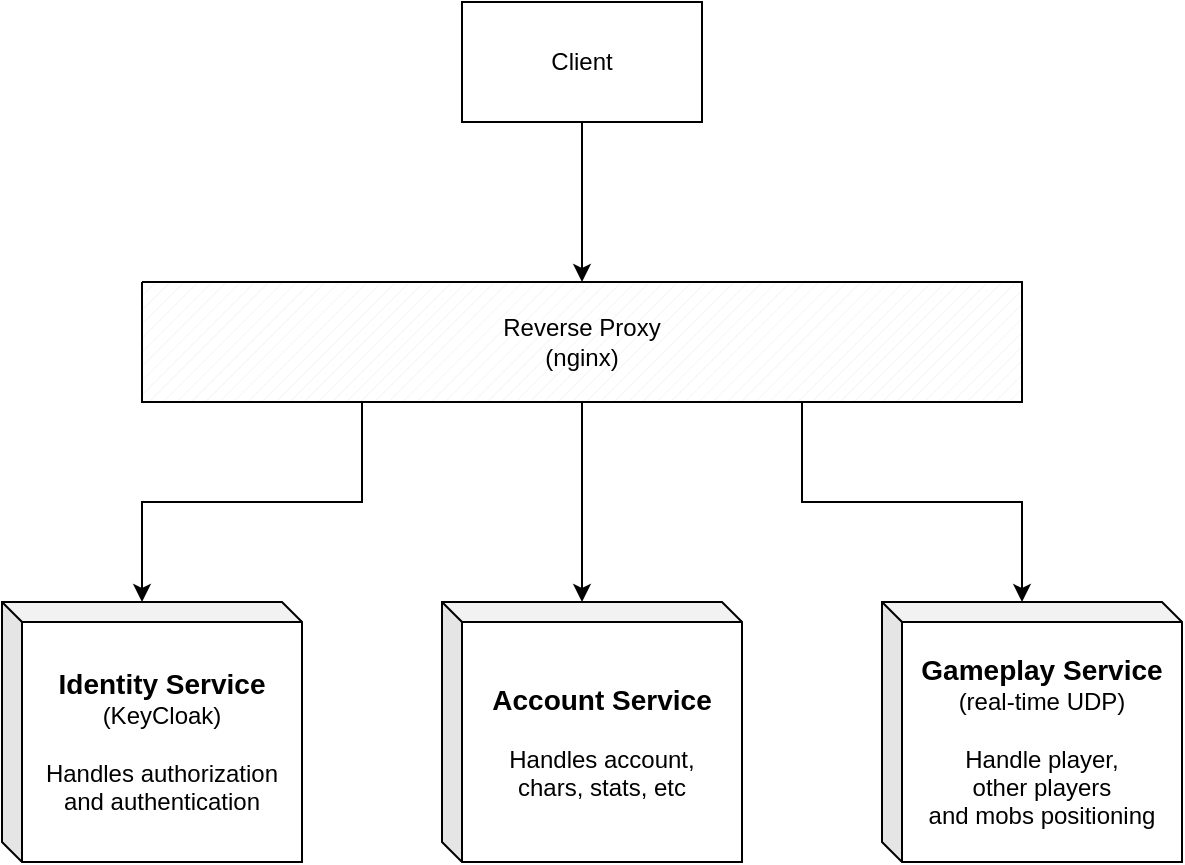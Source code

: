 <mxfile version="26.1.1">
  <diagram name="Page-1" id="r7LBNisByQ-ZloWg2ccM">
    <mxGraphModel dx="958" dy="699" grid="1" gridSize="10" guides="1" tooltips="1" connect="1" arrows="1" fold="1" page="1" pageScale="1.1" pageWidth="2000" pageHeight="2000" math="0" shadow="0">
      <root>
        <mxCell id="0" />
        <mxCell id="1" parent="0" />
        <mxCell id="66eFTCOGHsPzeOX6X24B-1" value="Client" style="rounded=0;whiteSpace=wrap;html=1;" vertex="1" parent="1">
          <mxGeometry x="1040" y="20" width="120" height="60" as="geometry" />
        </mxCell>
        <mxCell id="66eFTCOGHsPzeOX6X24B-2" value="" style="verticalLabelPosition=bottom;verticalAlign=top;html=1;shape=mxgraph.basic.patternFillRect;fillStyle=diag;step=5;fillStrokeWidth=0.2;fillStrokeColor=#dddddd;" vertex="1" parent="1">
          <mxGeometry x="880" y="160" width="440" height="60" as="geometry" />
        </mxCell>
        <mxCell id="66eFTCOGHsPzeOX6X24B-3" value="Reverse Proxy (nginx)" style="text;html=1;align=center;verticalAlign=middle;whiteSpace=wrap;rounded=0;" vertex="1" parent="1">
          <mxGeometry x="1040" y="175" width="120" height="30" as="geometry" />
        </mxCell>
        <mxCell id="66eFTCOGHsPzeOX6X24B-4" style="edgeStyle=orthogonalEdgeStyle;rounded=0;orthogonalLoop=1;jettySize=auto;html=1;exitX=0.5;exitY=1;exitDx=0;exitDy=0;entryX=0.5;entryY=0;entryDx=0;entryDy=0;entryPerimeter=0;" edge="1" parent="1" source="66eFTCOGHsPzeOX6X24B-1" target="66eFTCOGHsPzeOX6X24B-2">
          <mxGeometry relative="1" as="geometry" />
        </mxCell>
        <mxCell id="66eFTCOGHsPzeOX6X24B-5" value="&lt;b&gt;&lt;font style=&quot;font-size: 14px;&quot;&gt;Identity Service&lt;br&gt;&lt;/font&gt;&lt;/b&gt;(KeyCloak)&lt;br&gt;&lt;br&gt;Handles authorization and authentication" style="shape=cube;whiteSpace=wrap;html=1;boundedLbl=1;backgroundOutline=1;darkOpacity=0.05;darkOpacity2=0.1;size=10;" vertex="1" parent="1">
          <mxGeometry x="810" y="320" width="150" height="130" as="geometry" />
        </mxCell>
        <mxCell id="66eFTCOGHsPzeOX6X24B-6" value="&lt;b&gt;&lt;font style=&quot;font-size: 14px;&quot;&gt;Account Service&lt;br&gt;&lt;/font&gt;&lt;/b&gt;&lt;br&gt;Handles account,&lt;div&gt;chars, stats, etc&lt;/div&gt;" style="shape=cube;whiteSpace=wrap;html=1;boundedLbl=1;backgroundOutline=1;darkOpacity=0.05;darkOpacity2=0.1;size=10;" vertex="1" parent="1">
          <mxGeometry x="1030" y="320" width="150" height="130" as="geometry" />
        </mxCell>
        <mxCell id="66eFTCOGHsPzeOX6X24B-7" value="&lt;b&gt;&lt;font style=&quot;font-size: 14px;&quot;&gt;Gameplay Service&lt;br&gt;&lt;/font&gt;&lt;/b&gt;(real-time UDP)&lt;br&gt;&lt;br&gt;Handle player,&lt;div&gt;other players&lt;/div&gt;&lt;div&gt;and mobs positioning&lt;/div&gt;" style="shape=cube;whiteSpace=wrap;html=1;boundedLbl=1;backgroundOutline=1;darkOpacity=0.05;darkOpacity2=0.1;size=10;" vertex="1" parent="1">
          <mxGeometry x="1250" y="320" width="150" height="130" as="geometry" />
        </mxCell>
        <mxCell id="66eFTCOGHsPzeOX6X24B-8" style="edgeStyle=orthogonalEdgeStyle;rounded=0;orthogonalLoop=1;jettySize=auto;html=1;exitX=0.25;exitY=1;exitDx=0;exitDy=0;exitPerimeter=0;entryX=0;entryY=0;entryDx=70;entryDy=0;entryPerimeter=0;" edge="1" parent="1" source="66eFTCOGHsPzeOX6X24B-2" target="66eFTCOGHsPzeOX6X24B-5">
          <mxGeometry relative="1" as="geometry" />
        </mxCell>
        <mxCell id="66eFTCOGHsPzeOX6X24B-9" style="edgeStyle=orthogonalEdgeStyle;rounded=0;orthogonalLoop=1;jettySize=auto;html=1;exitX=0.5;exitY=1;exitDx=0;exitDy=0;exitPerimeter=0;entryX=0;entryY=0;entryDx=70;entryDy=0;entryPerimeter=0;" edge="1" parent="1" source="66eFTCOGHsPzeOX6X24B-2" target="66eFTCOGHsPzeOX6X24B-6">
          <mxGeometry relative="1" as="geometry" />
        </mxCell>
        <mxCell id="66eFTCOGHsPzeOX6X24B-10" style="edgeStyle=orthogonalEdgeStyle;rounded=0;orthogonalLoop=1;jettySize=auto;html=1;exitX=0.75;exitY=1;exitDx=0;exitDy=0;exitPerimeter=0;entryX=0;entryY=0;entryDx=70;entryDy=0;entryPerimeter=0;" edge="1" parent="1" source="66eFTCOGHsPzeOX6X24B-2" target="66eFTCOGHsPzeOX6X24B-7">
          <mxGeometry relative="1" as="geometry" />
        </mxCell>
      </root>
    </mxGraphModel>
  </diagram>
</mxfile>
